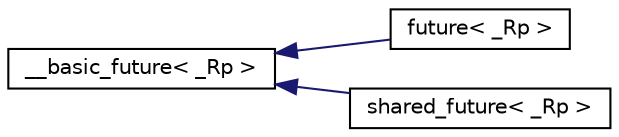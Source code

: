 digraph "Graphical Class Hierarchy"
{
  edge [fontname="Helvetica",fontsize="10",labelfontname="Helvetica",labelfontsize="10"];
  node [fontname="Helvetica",fontsize="10",shape=record];
  rankdir="LR";
  Node1 [label="__basic_future\< _Rp \>",height=0.2,width=0.4,color="black", fillcolor="white", style="filled",URL="$class____basic__future.xhtml"];
  Node1 -> Node2 [dir="back",color="midnightblue",fontsize="10",style="solid",fontname="Helvetica"];
  Node2 [label="future\< _Rp \>",height=0.2,width=0.4,color="black", fillcolor="white", style="filled",URL="$classfuture.xhtml"];
  Node1 -> Node3 [dir="back",color="midnightblue",fontsize="10",style="solid",fontname="Helvetica"];
  Node3 [label="shared_future\< _Rp \>",height=0.2,width=0.4,color="black", fillcolor="white", style="filled",URL="$classshared__future.xhtml"];
}
